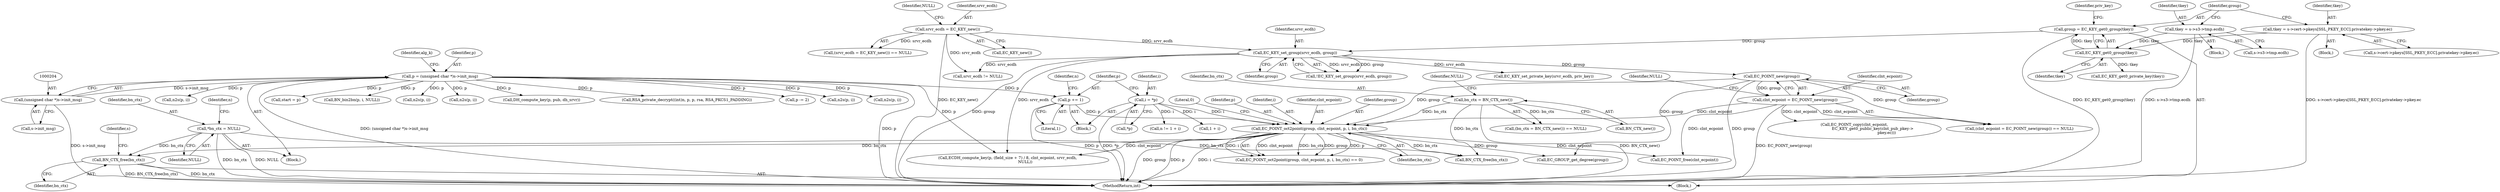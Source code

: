 digraph "0_openssl_3c66a669dfc7b3792f7af0758ea26fe8502ce70c@pointer" {
"1001500" [label="(Call,BN_CTX_free(bn_ctx))"];
"1000181" [label="(Call,*bn_ctx = NULL)"];
"1001439" [label="(Call,EC_POINT_oct2point(group, clnt_ecpoint, p, i, bn_ctx))"];
"1001337" [label="(Call,EC_POINT_new(group))"];
"1001321" [label="(Call,EC_KEY_set_group(srvr_ecdh, group))"];
"1001268" [label="(Call,srvr_ecdh = EC_KEY_new())"];
"1001310" [label="(Call,group = EC_KEY_get0_group(tkey))"];
"1001312" [label="(Call,EC_KEY_get0_group(tkey))"];
"1001301" [label="(Call,tkey = s->s3->tmp.ecdh)"];
"1001284" [label="(Call,tkey = s->cert->pkeys[SSL_PKEY_ECC].privatekey->pkey.ec)"];
"1001335" [label="(Call,clnt_ecpoint = EC_POINT_new(group))"];
"1001423" [label="(Call,p += 1)"];
"1000201" [label="(Call,p = (unsigned char *)s->init_msg)"];
"1000203" [label="(Call,(unsigned char *)s->init_msg)"];
"1001419" [label="(Call,i = *p)"];
"1001410" [label="(Call,bn_ctx = BN_CTX_new())"];
"1001321" [label="(Call,EC_KEY_set_group(srvr_ecdh, group))"];
"1001336" [label="(Identifier,clnt_ecpoint)"];
"1000143" [label="(Block,)"];
"1001425" [label="(Literal,1)"];
"1001445" [label="(Literal,0)"];
"1001566" [label="(Call,n2s(p, i))"];
"1001322" [label="(Identifier,srvr_ecdh)"];
"1001501" [label="(Identifier,bn_ctx)"];
"1000183" [label="(Identifier,NULL)"];
"1002152" [label="(Call,BN_CTX_free(bn_ctx))"];
"1001283" [label="(Block,)"];
"1001301" [label="(Call,tkey = s->s3->tmp.ecdh)"];
"1001334" [label="(Call,(clnt_ecpoint = EC_POINT_new(group)) == NULL)"];
"1001267" [label="(Call,(srvr_ecdh = EC_KEY_new()) == NULL)"];
"1001339" [label="(Identifier,NULL)"];
"1000532" [label="(Call,n2s(p, i))"];
"1001412" [label="(Call,BN_CTX_new())"];
"1001270" [label="(Call,EC_KEY_new())"];
"1000203" [label="(Call,(unsigned char *)s->init_msg)"];
"1001429" [label="(Call,1 + i)"];
"1001323" [label="(Identifier,group)"];
"1001313" [label="(Identifier,tkey)"];
"1001439" [label="(Call,EC_POINT_oct2point(group, clnt_ecpoint, p, i, bn_ctx))"];
"1001300" [label="(Block,)"];
"1000209" [label="(Identifier,alg_k)"];
"1001442" [label="(Identifier,p)"];
"1001420" [label="(Identifier,i)"];
"1001302" [label="(Identifier,tkey)"];
"1001444" [label="(Identifier,bn_ctx)"];
"1001311" [label="(Identifier,group)"];
"1001411" [label="(Identifier,bn_ctx)"];
"1001409" [label="(Call,(bn_ctx = BN_CTX_new()) == NULL)"];
"1001285" [label="(Identifier,tkey)"];
"1000181" [label="(Call,*bn_ctx = NULL)"];
"1000740" [label="(Call,DH_compute_key(p, pub, dh_srvr))"];
"1001428" [label="(Identifier,n)"];
"1001423" [label="(Call,p += 1)"];
"1001303" [label="(Call,s->s3->tmp.ecdh)"];
"1001801" [label="(Call,n2s(p, i))"];
"1000385" [label="(Call,RSA_private_decrypt((int)n, p, p, rsa, RSA_PKCS1_PADDING))"];
"1000575" [label="(Call,p -= 2)"];
"1001320" [label="(Call,!EC_KEY_set_group(srvr_ecdh, group))"];
"1001443" [label="(Identifier,i)"];
"1001462" [label="(Call,EC_GROUP_get_degree(group))"];
"1001475" [label="(Call,ECDH_compute_key(p, (field_size + 7) / 8, clnt_ecpoint, srvr_ecdh,\n                             NULL))"];
"1001441" [label="(Identifier,clnt_ecpoint)"];
"1001254" [label="(Block,)"];
"1000847" [label="(Call,n2s(p, i))"];
"1001424" [label="(Identifier,p)"];
"1001316" [label="(Call,EC_KEY_get0_private_key(tkey))"];
"1001440" [label="(Identifier,group)"];
"1001500" [label="(Call,BN_CTX_free(bn_ctx))"];
"1001310" [label="(Call,group = EC_KEY_get0_group(tkey))"];
"1001271" [label="(Identifier,NULL)"];
"1000185" [label="(Identifier,n)"];
"1000182" [label="(Identifier,bn_ctx)"];
"1000330" [label="(Call,n2s(p, i))"];
"1001407" [label="(Block,)"];
"1002144" [label="(Call,EC_POINT_free(clnt_ecpoint))"];
"1000202" [label="(Identifier,p)"];
"1000201" [label="(Call,p = (unsigned char *)s->init_msg)"];
"1001413" [label="(Identifier,NULL)"];
"1001312" [label="(Call,EC_KEY_get0_group(tkey))"];
"1001284" [label="(Call,tkey = s->cert->pkeys[SSL_PKEY_ECC].privatekey->pkey.ec)"];
"1001268" [label="(Call,srvr_ecdh = EC_KEY_new())"];
"1000205" [label="(Call,s->init_msg)"];
"1001286" [label="(Call,s->cert->pkeys[SSL_PKEY_ECC].privatekey->pkey.ec)"];
"1002147" [label="(Call,srvr_ecdh != NULL)"];
"1001325" [label="(Call,EC_KEY_set_private_key(srvr_ecdh, priv_key))"];
"1001337" [label="(Call,EC_POINT_new(group))"];
"1001506" [label="(Identifier,s)"];
"1001389" [label="(Call,EC_POINT_copy(clnt_ecpoint,\n                              EC_KEY_get0_public_key(clnt_pub_pkey->\n                                                     pkey.ec)))"];
"1001315" [label="(Identifier,priv_key)"];
"1001410" [label="(Call,bn_ctx = BN_CTX_new())"];
"1002162" [label="(MethodReturn,int)"];
"1001419" [label="(Call,i = *p)"];
"1001421" [label="(Call,*p)"];
"1001427" [label="(Call,n != 1 + i)"];
"1001338" [label="(Identifier,group)"];
"1001438" [label="(Call,EC_POINT_oct2point(group, clnt_ecpoint, p, i, bn_ctx) == 0)"];
"1002055" [label="(Call,start = p)"];
"1000725" [label="(Call,BN_bin2bn(p, i, NULL))"];
"1001269" [label="(Identifier,srvr_ecdh)"];
"1001335" [label="(Call,clnt_ecpoint = EC_POINT_new(group))"];
"1001500" -> "1001254"  [label="AST: "];
"1001500" -> "1001501"  [label="CFG: "];
"1001501" -> "1001500"  [label="AST: "];
"1001506" -> "1001500"  [label="CFG: "];
"1001500" -> "1002162"  [label="DDG: BN_CTX_free(bn_ctx)"];
"1001500" -> "1002162"  [label="DDG: bn_ctx"];
"1000181" -> "1001500"  [label="DDG: bn_ctx"];
"1001439" -> "1001500"  [label="DDG: bn_ctx"];
"1000181" -> "1000143"  [label="AST: "];
"1000181" -> "1000183"  [label="CFG: "];
"1000182" -> "1000181"  [label="AST: "];
"1000183" -> "1000181"  [label="AST: "];
"1000185" -> "1000181"  [label="CFG: "];
"1000181" -> "1002162"  [label="DDG: bn_ctx"];
"1000181" -> "1002162"  [label="DDG: NULL"];
"1000181" -> "1002152"  [label="DDG: bn_ctx"];
"1001439" -> "1001438"  [label="AST: "];
"1001439" -> "1001444"  [label="CFG: "];
"1001440" -> "1001439"  [label="AST: "];
"1001441" -> "1001439"  [label="AST: "];
"1001442" -> "1001439"  [label="AST: "];
"1001443" -> "1001439"  [label="AST: "];
"1001444" -> "1001439"  [label="AST: "];
"1001445" -> "1001439"  [label="CFG: "];
"1001439" -> "1002162"  [label="DDG: group"];
"1001439" -> "1002162"  [label="DDG: p"];
"1001439" -> "1002162"  [label="DDG: i"];
"1001439" -> "1001438"  [label="DDG: clnt_ecpoint"];
"1001439" -> "1001438"  [label="DDG: bn_ctx"];
"1001439" -> "1001438"  [label="DDG: group"];
"1001439" -> "1001438"  [label="DDG: p"];
"1001439" -> "1001438"  [label="DDG: i"];
"1001337" -> "1001439"  [label="DDG: group"];
"1001335" -> "1001439"  [label="DDG: clnt_ecpoint"];
"1001423" -> "1001439"  [label="DDG: p"];
"1001419" -> "1001439"  [label="DDG: i"];
"1001410" -> "1001439"  [label="DDG: bn_ctx"];
"1001439" -> "1001462"  [label="DDG: group"];
"1001439" -> "1001475"  [label="DDG: clnt_ecpoint"];
"1001439" -> "1002144"  [label="DDG: clnt_ecpoint"];
"1001439" -> "1002152"  [label="DDG: bn_ctx"];
"1001337" -> "1001335"  [label="AST: "];
"1001337" -> "1001338"  [label="CFG: "];
"1001338" -> "1001337"  [label="AST: "];
"1001335" -> "1001337"  [label="CFG: "];
"1001337" -> "1002162"  [label="DDG: group"];
"1001337" -> "1001334"  [label="DDG: group"];
"1001337" -> "1001335"  [label="DDG: group"];
"1001321" -> "1001337"  [label="DDG: group"];
"1001337" -> "1001462"  [label="DDG: group"];
"1001321" -> "1001320"  [label="AST: "];
"1001321" -> "1001323"  [label="CFG: "];
"1001322" -> "1001321"  [label="AST: "];
"1001323" -> "1001321"  [label="AST: "];
"1001320" -> "1001321"  [label="CFG: "];
"1001321" -> "1002162"  [label="DDG: group"];
"1001321" -> "1001320"  [label="DDG: srvr_ecdh"];
"1001321" -> "1001320"  [label="DDG: group"];
"1001268" -> "1001321"  [label="DDG: srvr_ecdh"];
"1001310" -> "1001321"  [label="DDG: group"];
"1001321" -> "1001325"  [label="DDG: srvr_ecdh"];
"1001321" -> "1001475"  [label="DDG: srvr_ecdh"];
"1001321" -> "1002147"  [label="DDG: srvr_ecdh"];
"1001268" -> "1001267"  [label="AST: "];
"1001268" -> "1001270"  [label="CFG: "];
"1001269" -> "1001268"  [label="AST: "];
"1001270" -> "1001268"  [label="AST: "];
"1001271" -> "1001268"  [label="CFG: "];
"1001268" -> "1002162"  [label="DDG: EC_KEY_new()"];
"1001268" -> "1001267"  [label="DDG: srvr_ecdh"];
"1001268" -> "1002147"  [label="DDG: srvr_ecdh"];
"1001310" -> "1001254"  [label="AST: "];
"1001310" -> "1001312"  [label="CFG: "];
"1001311" -> "1001310"  [label="AST: "];
"1001312" -> "1001310"  [label="AST: "];
"1001315" -> "1001310"  [label="CFG: "];
"1001310" -> "1002162"  [label="DDG: EC_KEY_get0_group(tkey)"];
"1001312" -> "1001310"  [label="DDG: tkey"];
"1001312" -> "1001313"  [label="CFG: "];
"1001313" -> "1001312"  [label="AST: "];
"1001301" -> "1001312"  [label="DDG: tkey"];
"1001284" -> "1001312"  [label="DDG: tkey"];
"1001312" -> "1001316"  [label="DDG: tkey"];
"1001301" -> "1001300"  [label="AST: "];
"1001301" -> "1001303"  [label="CFG: "];
"1001302" -> "1001301"  [label="AST: "];
"1001303" -> "1001301"  [label="AST: "];
"1001311" -> "1001301"  [label="CFG: "];
"1001301" -> "1002162"  [label="DDG: s->s3->tmp.ecdh"];
"1001284" -> "1001283"  [label="AST: "];
"1001284" -> "1001286"  [label="CFG: "];
"1001285" -> "1001284"  [label="AST: "];
"1001286" -> "1001284"  [label="AST: "];
"1001311" -> "1001284"  [label="CFG: "];
"1001284" -> "1002162"  [label="DDG: s->cert->pkeys[SSL_PKEY_ECC].privatekey->pkey.ec"];
"1001335" -> "1001334"  [label="AST: "];
"1001336" -> "1001335"  [label="AST: "];
"1001339" -> "1001335"  [label="CFG: "];
"1001335" -> "1002162"  [label="DDG: EC_POINT_new(group)"];
"1001335" -> "1001334"  [label="DDG: clnt_ecpoint"];
"1001335" -> "1001389"  [label="DDG: clnt_ecpoint"];
"1001335" -> "1002144"  [label="DDG: clnt_ecpoint"];
"1001423" -> "1001407"  [label="AST: "];
"1001423" -> "1001425"  [label="CFG: "];
"1001424" -> "1001423"  [label="AST: "];
"1001425" -> "1001423"  [label="AST: "];
"1001428" -> "1001423"  [label="CFG: "];
"1001423" -> "1002162"  [label="DDG: p"];
"1000201" -> "1001423"  [label="DDG: p"];
"1000201" -> "1000143"  [label="AST: "];
"1000201" -> "1000203"  [label="CFG: "];
"1000202" -> "1000201"  [label="AST: "];
"1000203" -> "1000201"  [label="AST: "];
"1000209" -> "1000201"  [label="CFG: "];
"1000201" -> "1002162"  [label="DDG: (unsigned char *)s->init_msg"];
"1000201" -> "1002162"  [label="DDG: p"];
"1000203" -> "1000201"  [label="DDG: s->init_msg"];
"1000201" -> "1000330"  [label="DDG: p"];
"1000201" -> "1000385"  [label="DDG: p"];
"1000201" -> "1000532"  [label="DDG: p"];
"1000201" -> "1000575"  [label="DDG: p"];
"1000201" -> "1000725"  [label="DDG: p"];
"1000201" -> "1000740"  [label="DDG: p"];
"1000201" -> "1000847"  [label="DDG: p"];
"1000201" -> "1001475"  [label="DDG: p"];
"1000201" -> "1001566"  [label="DDG: p"];
"1000201" -> "1001801"  [label="DDG: p"];
"1000201" -> "1002055"  [label="DDG: p"];
"1000203" -> "1000205"  [label="CFG: "];
"1000204" -> "1000203"  [label="AST: "];
"1000205" -> "1000203"  [label="AST: "];
"1000203" -> "1002162"  [label="DDG: s->init_msg"];
"1001419" -> "1001407"  [label="AST: "];
"1001419" -> "1001421"  [label="CFG: "];
"1001420" -> "1001419"  [label="AST: "];
"1001421" -> "1001419"  [label="AST: "];
"1001424" -> "1001419"  [label="CFG: "];
"1001419" -> "1002162"  [label="DDG: *p"];
"1001419" -> "1001427"  [label="DDG: i"];
"1001419" -> "1001429"  [label="DDG: i"];
"1001410" -> "1001409"  [label="AST: "];
"1001410" -> "1001412"  [label="CFG: "];
"1001411" -> "1001410"  [label="AST: "];
"1001412" -> "1001410"  [label="AST: "];
"1001413" -> "1001410"  [label="CFG: "];
"1001410" -> "1002162"  [label="DDG: BN_CTX_new()"];
"1001410" -> "1001409"  [label="DDG: bn_ctx"];
"1001410" -> "1002152"  [label="DDG: bn_ctx"];
}
